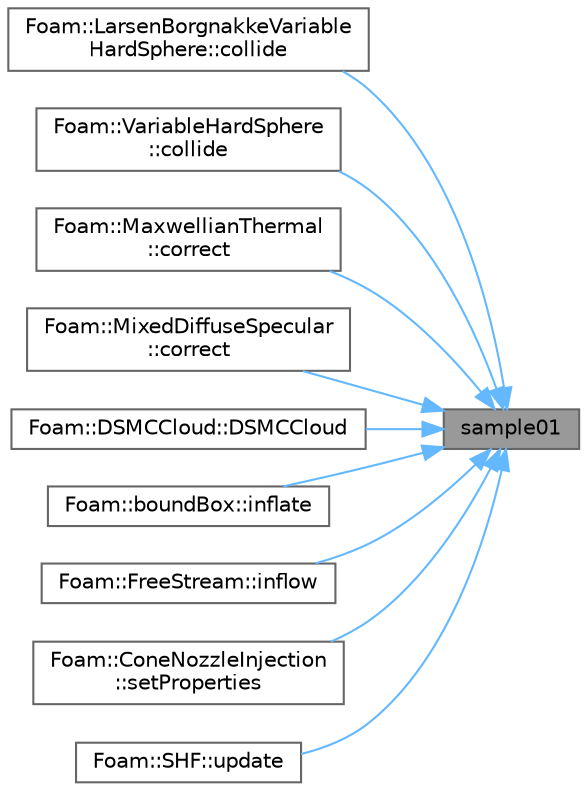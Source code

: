 digraph "sample01"
{
 // LATEX_PDF_SIZE
  bgcolor="transparent";
  edge [fontname=Helvetica,fontsize=10,labelfontname=Helvetica,labelfontsize=10];
  node [fontname=Helvetica,fontsize=10,shape=box,height=0.2,width=0.4];
  rankdir="RL";
  Node1 [id="Node000001",label="sample01",height=0.2,width=0.4,color="gray40", fillcolor="grey60", style="filled", fontcolor="black",tooltip=" "];
  Node1 -> Node2 [id="edge1_Node000001_Node000002",dir="back",color="steelblue1",style="solid",tooltip=" "];
  Node2 [id="Node000002",label="Foam::LarsenBorgnakkeVariable\lHardSphere::collide",height=0.2,width=0.4,color="grey40", fillcolor="white", style="filled",URL="$classFoam_1_1LarsenBorgnakkeVariableHardSphere.html#af028e1d3dc9aba7d1abd7d124b8a9a27",tooltip=" "];
  Node1 -> Node3 [id="edge2_Node000001_Node000003",dir="back",color="steelblue1",style="solid",tooltip=" "];
  Node3 [id="Node000003",label="Foam::VariableHardSphere\l::collide",height=0.2,width=0.4,color="grey40", fillcolor="white", style="filled",URL="$classFoam_1_1VariableHardSphere.html#af028e1d3dc9aba7d1abd7d124b8a9a27",tooltip=" "];
  Node1 -> Node4 [id="edge3_Node000001_Node000004",dir="back",color="steelblue1",style="solid",tooltip=" "];
  Node4 [id="Node000004",label="Foam::MaxwellianThermal\l::correct",height=0.2,width=0.4,color="grey40", fillcolor="white", style="filled",URL="$classFoam_1_1MaxwellianThermal.html#abb71f4d6bfde9a3db2cb5af989a942a8",tooltip=" "];
  Node1 -> Node5 [id="edge4_Node000001_Node000005",dir="back",color="steelblue1",style="solid",tooltip=" "];
  Node5 [id="Node000005",label="Foam::MixedDiffuseSpecular\l::correct",height=0.2,width=0.4,color="grey40", fillcolor="white", style="filled",URL="$classFoam_1_1MixedDiffuseSpecular.html#abb71f4d6bfde9a3db2cb5af989a942a8",tooltip=" "];
  Node1 -> Node6 [id="edge5_Node000001_Node000006",dir="back",color="steelblue1",style="solid",tooltip=" "];
  Node6 [id="Node000006",label="Foam::DSMCCloud::DSMCCloud",height=0.2,width=0.4,color="grey40", fillcolor="white", style="filled",URL="$classFoam_1_1DSMCCloud.html#a19f8ac738a92ea19708e1682dfedd5f6",tooltip=" "];
  Node1 -> Node7 [id="edge6_Node000001_Node000007",dir="back",color="steelblue1",style="solid",tooltip=" "];
  Node7 [id="Node000007",label="Foam::boundBox::inflate",height=0.2,width=0.4,color="grey40", fillcolor="white", style="filled",URL="$classFoam_1_1boundBox.html#a86e7e52a0edf00c7575d3a7b7b7e7377",tooltip=" "];
  Node1 -> Node8 [id="edge7_Node000001_Node000008",dir="back",color="steelblue1",style="solid",tooltip=" "];
  Node8 [id="Node000008",label="Foam::FreeStream::inflow",height=0.2,width=0.4,color="grey40", fillcolor="white", style="filled",URL="$classFoam_1_1FreeStream.html#a84e6a7b742df4fcb240fff3040770a0b",tooltip=" "];
  Node1 -> Node9 [id="edge8_Node000001_Node000009",dir="back",color="steelblue1",style="solid",tooltip=" "];
  Node9 [id="Node000009",label="Foam::ConeNozzleInjection\l::setProperties",height=0.2,width=0.4,color="grey40", fillcolor="white", style="filled",URL="$classFoam_1_1ConeNozzleInjection.html#a9c29fb14e9bea94ae75c185efe894b00",tooltip=" "];
  Node1 -> Node10 [id="edge9_Node000001_Node000010",dir="back",color="steelblue1",style="solid",tooltip=" "];
  Node10 [id="Node000010",label="Foam::SHF::update",height=0.2,width=0.4,color="grey40", fillcolor="white", style="filled",URL="$classFoam_1_1SHF.html#af86a08f997bc779309ec7d00e914e292",tooltip=" "];
}
